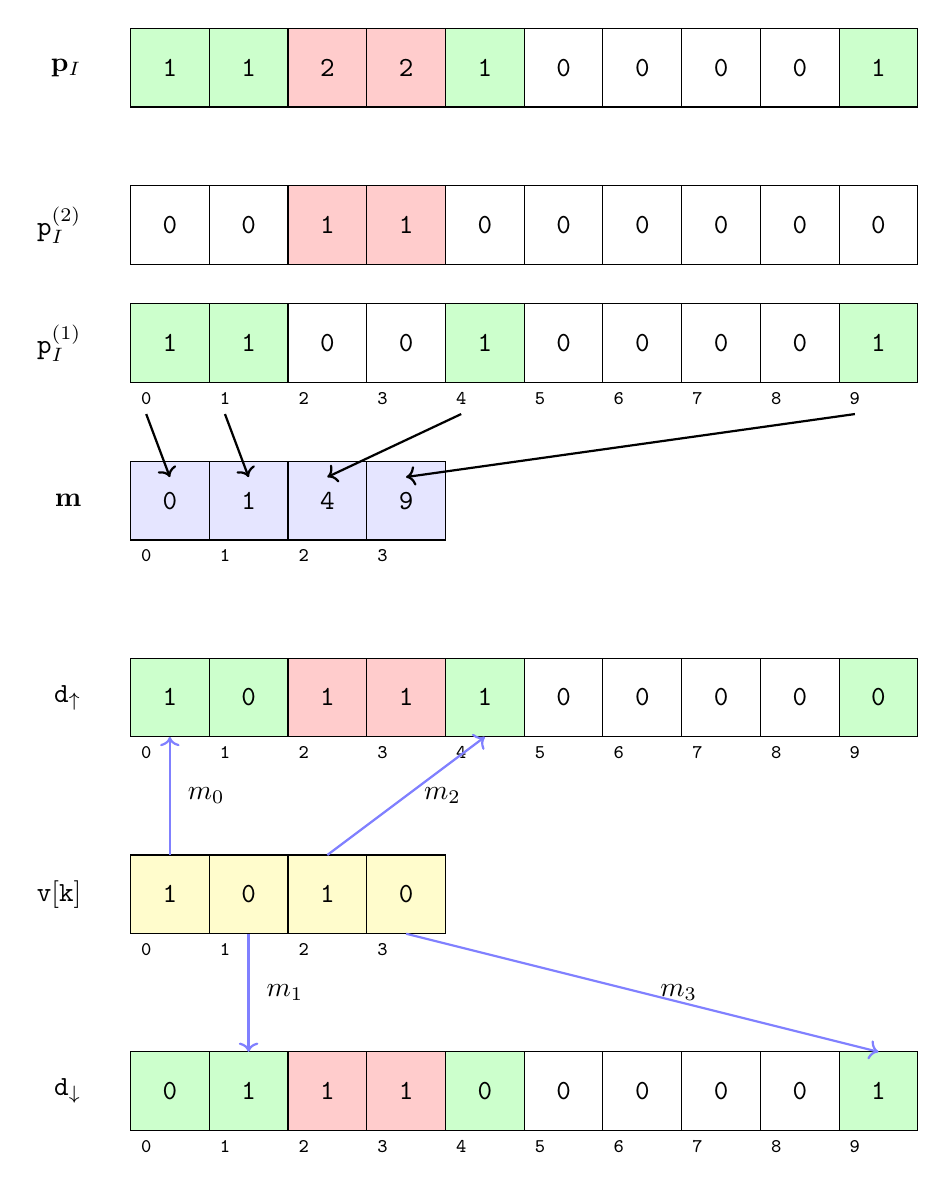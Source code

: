 ﻿\begin{tikzpicture}


   \node[left] at (-0.5,2) {$\mathbf{p}_I$};
   \node[left] at (-0.5, 0.) {$\mathtt{p}_I^{(2)}$};
   \node[left] at (-0.5,-1.5) {$\mathtt{p}_I^{(1)}$};
   \node[left] at (-0.5,-3.5) {$\mathbf{m}$};
   
	\foreach \x in {0,...,9} {
	 	\draw (\x,1.5) rectangle (\x+1,2.5);
	 	\draw (\x,0.5) rectangle (\x+1,-0.5);
	 	\draw (\x,-1) rectangle (\x+1,-2);

		\node at (\x+0.2,-2.2) { \scriptsize \texttt{\x} };
	}

	\foreach \x in {2,3} {
 		\draw[fill=red!20!white] (\x,1.5) rectangle (\x+1,2.5);
 		\draw[fill=red!20!white] (\x,0.5) rectangle (\x+1,-0.5);
		\node at (\x+0.5,2) { \texttt{2} };
		\node at (\x+0.5,0) { \texttt{1} };
		\node at (\x+0.5,-1.5) { \texttt{0} };

	}

	\foreach \x in {5,6,7,8} {
		\node at (\x+0.5,2) { \texttt{0} };
		\node at (\x+0.5,0) { \texttt{0} };
		\node at (\x+0.5,-1.5) { \texttt{0} };
	}

	\foreach \x in {0,1,4,9} {
 		\draw[fill=green!20!white] (\x,1.5) rectangle (\x+1,2.5);
 		\draw[fill=green!20!white] (\x,-1) rectangle (\x+1,-2);
		\node at (\x+0.5,2) { \texttt{1} };
		\node at (\x+0.5,0) { \texttt{0} };
		\node at (\x+0.5,-1.5) { \texttt{1} };
	}

	\foreach \x in {0,...,3} {
	    	\draw [fill=blue!10!white]  (\x,-4) rectangle (\x+1,-3);
    		\node at (\x+0.2,-4.2)  { \scriptsize \texttt{\x} };
    }

    \node at (0.5,-3.5) { \texttt{0} };
    \draw [<-,thick] (0.5,-3.2) -- (0.2,-2.4);
    
    \node at (1.5,-3.5) { \texttt{1} };
    \draw [<-,thick] (1.5,-3.2) -- (1.2,-2.4);

    \node at (2.5,-3.5) { \texttt{4} };
    \draw [<-,thick] (2.5,-3.2) -- (4.2,-2.4);
    
    \node at (3.5,-3.5) { \texttt{9} };
    \draw [<-,thick] (3.5,-3.2) -- (9.2,-2.4);
    

\newcommand\YY{-8.5}

   \node[left] at (-0.5,2.5+\YY) { $\mathtt{d}_\uparrow$ };
   \node[left] at (-0.5,-2.5+\YY) { $\mathtt{d}_\downarrow$ };

    % Up and Down strings
	\foreach \x in {0,...,9} {
	 	\draw (\x,2+\YY) rectangle (\x+1,3+\YY);
	 	\draw (\x,-2+\YY) rectangle (\x+1,-3+\YY);
		\node at (\x+0.2,1.8+\YY) { \scriptsize \texttt{\x} };
		\node at (\x+0.2,-3.2+\YY) { \scriptsize \texttt{\x} };
	}

    % v
   \node[left] at (-0.5,0+\YY) { $\mathtt{v[k]}$ };
	\foreach \x in {0,...,3} {
	 	\draw[fill=yellow!20!white] (\x,-0.5+\YY) rectangle (\x+1,0.5+\YY) ;	
		\node at (\x+0.2,-0.7+\YY) { \scriptsize \texttt{\x} };
	}

    % Singly occupied
	\foreach[evaluate=\y using int(\x*\x), evaluate=\z using int((-1)^(\y))] \x in {0,...,3} { 

	 	\draw[fill=green!20!white] (\y,2*\z+\YY) rectangle (\y+1,3*\z+\YY);
	 	\draw[fill=green!20!white] (\y,-2*\z+\YY) rectangle (\y+1,-3*\z+\YY);
		\draw [<-,thick,color=blue!50!white] (\y+0.5,2*\z+\YY) -- (\x+0.5,0.5*\z+\YY) node[midway,right,color=black] { $\;m_\x$ } ;
		\node at (\y+0.5,\z*2.5+\YY) { \texttt{1} };
		\node at (\y+0.5,-\z*2.5+\YY) { \texttt{0} };

	}

    % Doubly occupied
	\foreach \x in {2,3} {
 		\draw[fill=red!20!white] (\x,2+\YY) rectangle (\x+1,3+\YY);
 		\draw[fill=red!20!white] (\x,-2+\YY) rectangle (\x+1,-3+\YY);
		\node at (\x+0.5,2.5+\YY) { \texttt{1} };
		\node at (\x+0.5,-2.5+\YY) { \texttt{1} };
	}

    % Unoccupied
	\foreach \x in {5,6,7,8} {
		\node at (\x+0.5,2.5+\YY) { \texttt{0} };
		\node at (\x+0.5,-2.5+\YY) { \texttt{0} };
	}

    % Up in p (1)
	\foreach \x in {0,2} {
		\node at (\x+0.5,0.+\YY) { \texttt{1} };
	}

    % Down in p (0)
	\foreach \x in {1,3} {
		\node at (\x+0.5,0.+\YY) { \texttt{0} };
	}


\end{tikzpicture}




